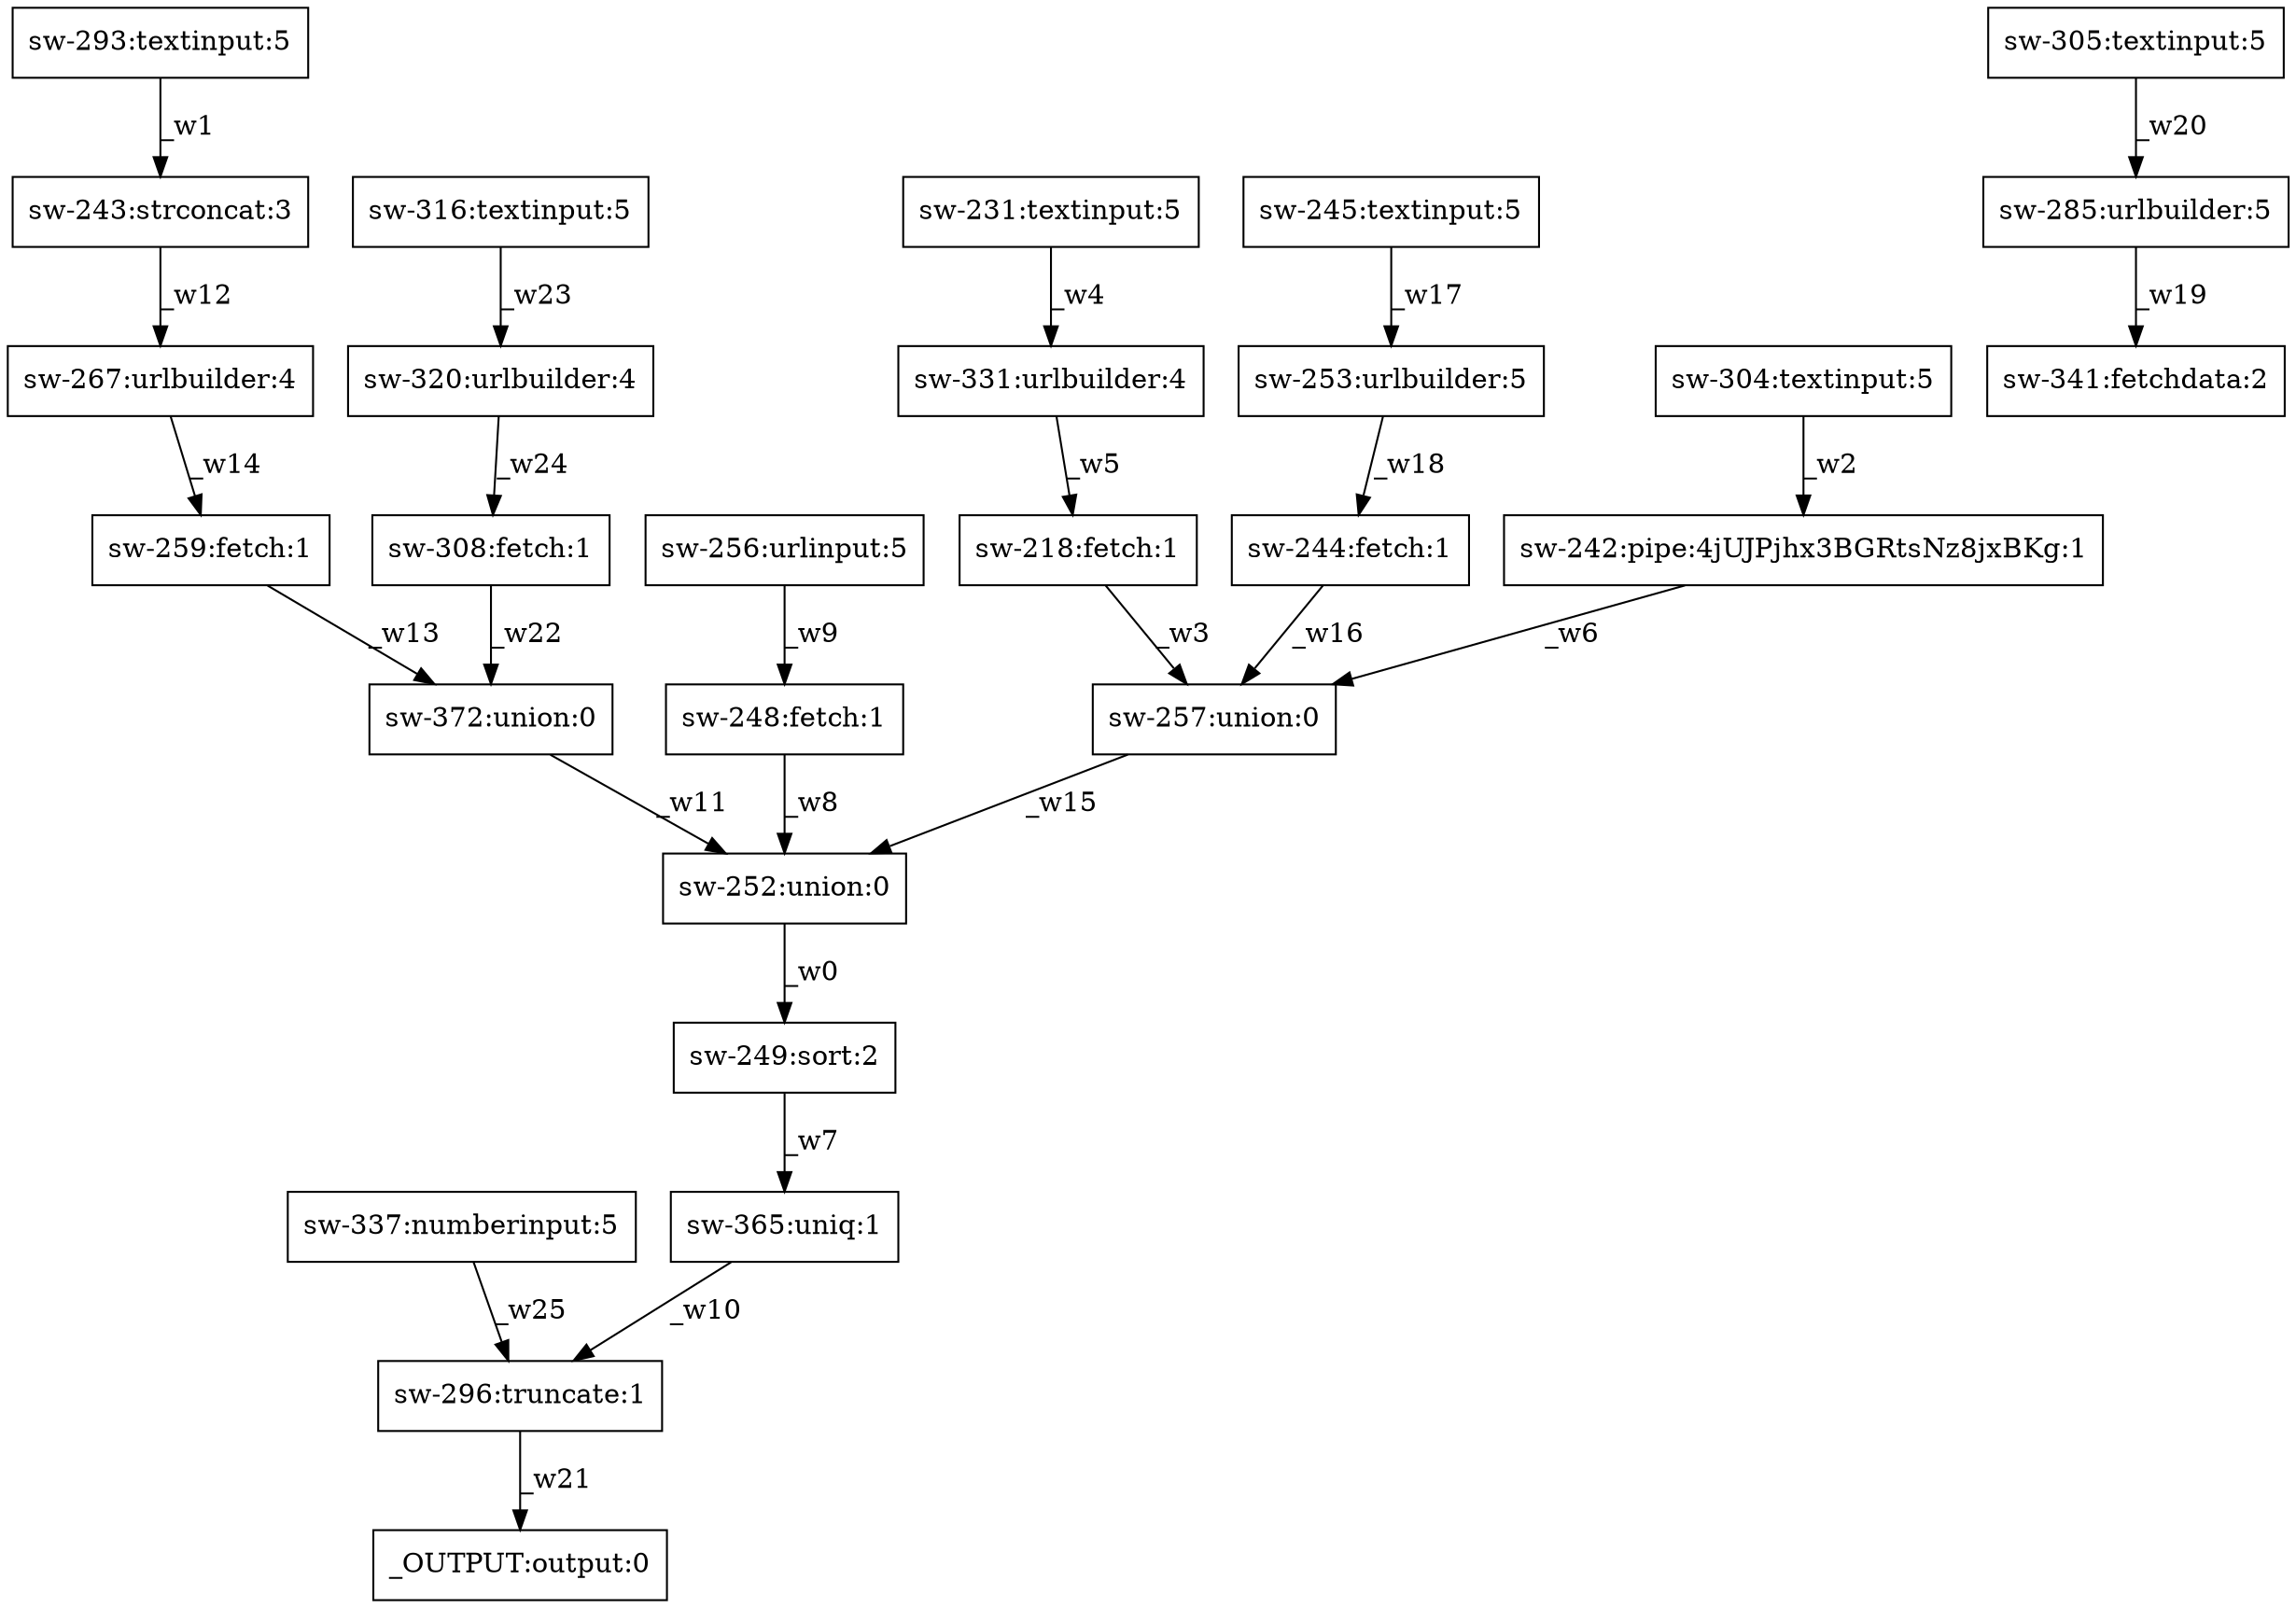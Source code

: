 digraph test1 { node [shape=box] "sw-257" [label="sw-257:union:0"];"_OUTPUT" [label="_OUTPUT:output:0"];"sw-218" [label="sw-218:fetch:1"];"sw-331" [label="sw-331:urlbuilder:4"];"sw-304" [label="sw-304:textinput:5"];"sw-267" [label="sw-267:urlbuilder:4"];"sw-244" [label="sw-244:fetch:1"];"sw-245" [label="sw-245:textinput:5"];"sw-252" [label="sw-252:union:0"];"sw-249" [label="sw-249:sort:2"];"sw-316" [label="sw-316:textinput:5"];"sw-372" [label="sw-372:union:0"];"sw-259" [label="sw-259:fetch:1"];"sw-296" [label="sw-296:truncate:1"];"sw-242" [label="sw-242:pipe:4jUJPjhx3BGRtsNz8jxBKg:1"];"sw-285" [label="sw-285:urlbuilder:5"];"sw-365" [label="sw-365:uniq:1"];"sw-341" [label="sw-341:fetchdata:2"];"sw-337" [label="sw-337:numberinput:5"];"sw-320" [label="sw-320:urlbuilder:4"];"sw-256" [label="sw-256:urlinput:5"];"sw-293" [label="sw-293:textinput:5"];"sw-231" [label="sw-231:textinput:5"];"sw-305" [label="sw-305:textinput:5"];"sw-308" [label="sw-308:fetch:1"];"sw-253" [label="sw-253:urlbuilder:5"];"sw-248" [label="sw-248:fetch:1"];"sw-243" [label="sw-243:strconcat:3"];"sw-252" -> "sw-249" [label="_w0"];"sw-293" -> "sw-243" [label="_w1"];"sw-304" -> "sw-242" [label="_w2"];"sw-218" -> "sw-257" [label="_w3"];"sw-231" -> "sw-331" [label="_w4"];"sw-331" -> "sw-218" [label="_w5"];"sw-242" -> "sw-257" [label="_w6"];"sw-249" -> "sw-365" [label="_w7"];"sw-248" -> "sw-252" [label="_w8"];"sw-256" -> "sw-248" [label="_w9"];"sw-365" -> "sw-296" [label="_w10"];"sw-372" -> "sw-252" [label="_w11"];"sw-243" -> "sw-267" [label="_w12"];"sw-259" -> "sw-372" [label="_w13"];"sw-267" -> "sw-259" [label="_w14"];"sw-257" -> "sw-252" [label="_w15"];"sw-244" -> "sw-257" [label="_w16"];"sw-245" -> "sw-253" [label="_w17"];"sw-253" -> "sw-244" [label="_w18"];"sw-285" -> "sw-341" [label="_w19"];"sw-305" -> "sw-285" [label="_w20"];"sw-296" -> "_OUTPUT" [label="_w21"];"sw-308" -> "sw-372" [label="_w22"];"sw-316" -> "sw-320" [label="_w23"];"sw-320" -> "sw-308" [label="_w24"];"sw-337" -> "sw-296" [label="_w25"];}